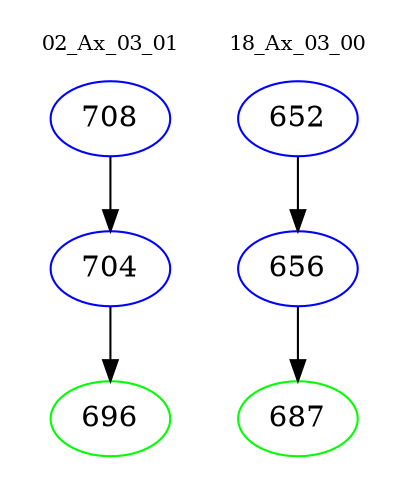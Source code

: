 digraph{
subgraph cluster_0 {
color = white
label = "02_Ax_03_01";
fontsize=10;
T0_708 [label="708", color="blue"]
T0_708 -> T0_704 [color="black"]
T0_704 [label="704", color="blue"]
T0_704 -> T0_696 [color="black"]
T0_696 [label="696", color="green"]
}
subgraph cluster_1 {
color = white
label = "18_Ax_03_00";
fontsize=10;
T1_652 [label="652", color="blue"]
T1_652 -> T1_656 [color="black"]
T1_656 [label="656", color="blue"]
T1_656 -> T1_687 [color="black"]
T1_687 [label="687", color="green"]
}
}
